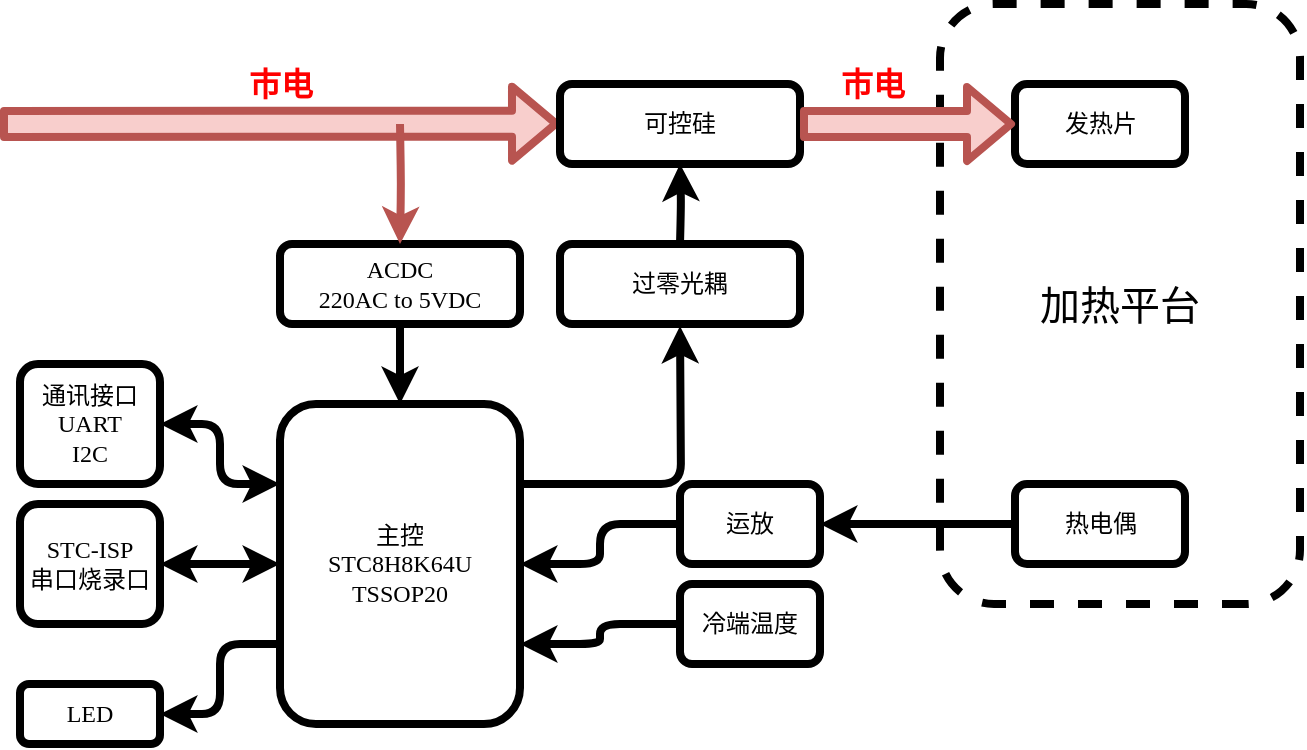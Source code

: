 <mxfile scale="1" border="8">
    <diagram id="V-aH-dHEjZ8n08KZbWzu" name="第 1 页">
        <mxGraphModel dx="1570" dy="2116" grid="1" gridSize="10" guides="1" tooltips="1" connect="1" arrows="1" fold="1" page="1" pageScale="1" pageWidth="827" pageHeight="583" background="#ffffff" math="0" shadow="0">
            <root>
                <mxCell id="0"/>
                <mxCell id="1" parent="0"/>
                <mxCell id="18" value="加热平台" style="rounded=1;whiteSpace=wrap;dashed=1;fillColor=none;strokeWidth=4;direction=west;fontFamily=微软雅黑;fontStyle=0;labelBorderColor=none;fontColor=default;html=1;fontSize=20;" parent="1" vertex="1">
                    <mxGeometry x="590" y="-490" width="180" height="300" as="geometry"/>
                </mxCell>
                <mxCell id="0vWVwpRD0ktxSwc0A-8D-1" value="主控&lt;br&gt;STC8H8K64U&lt;br&gt;TSSOP20" style="rounded=1;whiteSpace=wrap;glass=0;shadow=0;fillStyle=solid;labelBorderColor=none;fontStyle=0;strokeWidth=4;fontFamily=微软雅黑;fontColor=default;html=1;" parent="1" vertex="1">
                    <mxGeometry x="260" y="-290" width="120" height="160" as="geometry"/>
                </mxCell>
                <mxCell id="0vWVwpRD0ktxSwc0A-8D-5" value="" style="edgeStyle=orthogonalEdgeStyle;rounded=1;orthogonalLoop=1;jettySize=auto;exitX=0.5;exitY=1;exitDx=0;exitDy=0;entryX=0.5;entryY=0;entryDx=0;entryDy=0;labelBorderColor=none;fontColor=default;fontStyle=0;shadow=0;strokeWidth=4;fontFamily=微软雅黑;html=1;" parent="1" source="0vWVwpRD0ktxSwc0A-8D-4" target="0vWVwpRD0ktxSwc0A-8D-1" edge="1">
                    <mxGeometry relative="1" as="geometry"/>
                </mxCell>
                <mxCell id="0vWVwpRD0ktxSwc0A-8D-4" value="ACDC&lt;br&gt;220AC to 5VDC" style="rounded=1;whiteSpace=wrap;glass=0;shadow=0;labelBorderColor=none;fontStyle=0;strokeWidth=4;fontFamily=微软雅黑;fontColor=default;html=1;" parent="1" vertex="1">
                    <mxGeometry x="260" y="-370" width="120" height="40" as="geometry"/>
                </mxCell>
                <mxCell id="0vWVwpRD0ktxSwc0A-8D-7" value="市电" style="shape=flexArrow;endArrow=block;fontColor=#FF0000;labelBackgroundColor=none;labelBorderColor=none;fontStyle=1;shadow=0;strokeWidth=4;fontFamily=微软雅黑;html=1;fillColor=#f8cecc;strokeColor=#b85450;fontSize=16;rounded=1;endFill=0;" parent="1" edge="1">
                    <mxGeometry y="20" width="50" height="50" relative="1" as="geometry">
                        <mxPoint x="120" y="-430" as="sourcePoint"/>
                        <mxPoint x="400" y="-430.2" as="targetPoint"/>
                        <mxPoint as="offset"/>
                    </mxGeometry>
                </mxCell>
                <mxCell id="0vWVwpRD0ktxSwc0A-8D-8" value="" style="endArrow=classic;entryX=0.5;entryY=0;entryDx=0;entryDy=0;labelBorderColor=none;fontColor=default;fontStyle=0;shadow=0;strokeWidth=4;fontFamily=微软雅黑;html=1;fillColor=#f8cecc;strokeColor=#b85450;rounded=1;edgeStyle=orthogonalEdgeStyle;" parent="1" target="0vWVwpRD0ktxSwc0A-8D-4" edge="1">
                    <mxGeometry width="50" height="50" relative="1" as="geometry">
                        <mxPoint x="320" y="-430" as="sourcePoint"/>
                        <mxPoint x="330" y="-380" as="targetPoint"/>
                    </mxGeometry>
                </mxCell>
                <mxCell id="0vWVwpRD0ktxSwc0A-8D-9" value="可控硅" style="rounded=1;whiteSpace=wrap;glass=0;shadow=0;labelBorderColor=none;fontStyle=0;strokeWidth=4;fontFamily=微软雅黑;fontColor=default;html=1;" parent="1" vertex="1">
                    <mxGeometry x="400" y="-450" width="120" height="40" as="geometry"/>
                </mxCell>
                <mxCell id="0vWVwpRD0ktxSwc0A-8D-10" value="发热片" style="rounded=1;whiteSpace=wrap;glass=0;shadow=0;labelBorderColor=none;fontStyle=0;strokeWidth=4;fontFamily=微软雅黑;fontColor=default;html=1;" parent="1" vertex="1">
                    <mxGeometry x="627.5" y="-450" width="85" height="40" as="geometry"/>
                </mxCell>
                <mxCell id="0vWVwpRD0ktxSwc0A-8D-11" value="市电" style="shape=flexArrow;endArrow=classic;entryX=0;entryY=0.5;entryDx=0;entryDy=0;labelBorderColor=none;fontColor=#FF0000;fontStyle=1;shadow=0;strokeWidth=4;fontFamily=微软雅黑;html=1;labelBackgroundColor=none;fillColor=#f8cecc;strokeColor=#b85450;fontSize=16;rounded=1;exitX=1;exitY=0.5;exitDx=0;exitDy=0;edgeStyle=orthogonalEdgeStyle;" parent="1" source="0vWVwpRD0ktxSwc0A-8D-9" target="0vWVwpRD0ktxSwc0A-8D-10" edge="1">
                    <mxGeometry x="-0.333" y="20" width="50" height="50" relative="1" as="geometry">
                        <mxPoint x="540" y="-430" as="sourcePoint"/>
                        <mxPoint x="600" y="-340" as="targetPoint"/>
                        <mxPoint as="offset"/>
                    </mxGeometry>
                </mxCell>
                <mxCell id="27" style="html=1;exitX=0;exitY=0.5;exitDx=0;exitDy=0;entryX=1;entryY=0.5;entryDx=0;entryDy=0;strokeWidth=4;edgeStyle=orthogonalEdgeStyle;rounded=1;" parent="1" source="0vWVwpRD0ktxSwc0A-8D-12" target="0vWVwpRD0ktxSwc0A-8D-13" edge="1">
                    <mxGeometry relative="1" as="geometry"/>
                </mxCell>
                <mxCell id="0vWVwpRD0ktxSwc0A-8D-12" value="热电偶" style="rounded=1;whiteSpace=wrap;glass=0;shadow=0;labelBorderColor=none;fontStyle=0;strokeWidth=4;fontFamily=微软雅黑;fontColor=default;html=1;" parent="1" vertex="1">
                    <mxGeometry x="627.5" y="-250" width="85" height="40" as="geometry"/>
                </mxCell>
                <mxCell id="0vWVwpRD0ktxSwc0A-8D-13" value="运放" style="rounded=1;whiteSpace=wrap;glass=0;shadow=0;labelBorderColor=none;fontStyle=0;strokeWidth=4;fontFamily=微软雅黑;fontColor=default;html=1;" parent="1" vertex="1">
                    <mxGeometry x="460" y="-250" width="70" height="40" as="geometry"/>
                </mxCell>
                <mxCell id="4" value="" style="edgeStyle=orthogonalEdgeStyle;exitX=0.5;exitY=0;exitDx=0;exitDy=0;entryX=0.5;entryY=1;entryDx=0;entryDy=0;labelBorderColor=none;fontColor=default;fontStyle=0;shadow=0;strokeWidth=4;fontFamily=微软雅黑;html=1;rounded=1;" parent="1" target="0vWVwpRD0ktxSwc0A-8D-9" edge="1">
                    <mxGeometry relative="1" as="geometry">
                        <mxPoint x="460.0" y="-370" as="sourcePoint"/>
                    </mxGeometry>
                </mxCell>
                <mxCell id="10" value="过零光耦" style="rounded=1;whiteSpace=wrap;glass=0;shadow=0;labelBorderColor=none;fontStyle=0;strokeWidth=4;fontFamily=微软雅黑;fontColor=default;html=1;" parent="1" vertex="1">
                    <mxGeometry x="400" y="-370" width="120" height="40" as="geometry"/>
                </mxCell>
                <mxCell id="13" value="" style="endArrow=classic;labelBorderColor=none;fontColor=default;fontStyle=0;shadow=0;strokeWidth=4;fontFamily=微软雅黑;html=1;rounded=1;edgeStyle=orthogonalEdgeStyle;exitX=1;exitY=0.25;exitDx=0;exitDy=0;" parent="1" source="0vWVwpRD0ktxSwc0A-8D-1" edge="1">
                    <mxGeometry width="50" height="50" relative="1" as="geometry">
                        <mxPoint x="460" y="-260" as="sourcePoint"/>
                        <mxPoint x="460" y="-329" as="targetPoint"/>
                    </mxGeometry>
                </mxCell>
                <mxCell id="17" value="" style="endArrow=classic;entryX=1;entryY=0.5;entryDx=0;entryDy=0;labelBorderColor=none;fontColor=default;fontStyle=0;shadow=0;strokeWidth=4;fontFamily=微软雅黑;html=1;rounded=1;edgeStyle=orthogonalEdgeStyle;exitX=0;exitY=0.5;exitDx=0;exitDy=0;" parent="1" source="0vWVwpRD0ktxSwc0A-8D-13" target="0vWVwpRD0ktxSwc0A-8D-1" edge="1">
                    <mxGeometry width="50" height="50" relative="1" as="geometry">
                        <mxPoint x="320" y="-190" as="sourcePoint"/>
                        <mxPoint x="400" y="-240" as="targetPoint"/>
                    </mxGeometry>
                </mxCell>
                <mxCell id="19" value="通讯接口&lt;br&gt;UART&lt;br&gt;I2C" style="whiteSpace=wrap;html=1;fontFamily=微软雅黑;rounded=1;glass=0;shadow=0;fillStyle=solid;labelBorderColor=none;fontStyle=0;strokeWidth=4;" parent="1" vertex="1">
                    <mxGeometry x="130" y="-310" width="70" height="60" as="geometry"/>
                </mxCell>
                <mxCell id="22" value="" style="endArrow=classic;startArrow=classic;html=1;rounded=1;strokeWidth=4;exitX=1;exitY=0.5;exitDx=0;exitDy=0;entryX=0;entryY=0.25;entryDx=0;entryDy=0;edgeStyle=orthogonalEdgeStyle;" parent="1" source="19" target="0vWVwpRD0ktxSwc0A-8D-1" edge="1">
                    <mxGeometry width="50" height="50" relative="1" as="geometry">
                        <mxPoint x="300" y="-290" as="sourcePoint"/>
                        <mxPoint x="350" y="-340" as="targetPoint"/>
                    </mxGeometry>
                </mxCell>
                <mxCell id="24" style="edgeStyle=orthogonalEdgeStyle;html=1;exitX=0;exitY=0.5;exitDx=0;exitDy=0;entryX=1;entryY=0.75;entryDx=0;entryDy=0;strokeWidth=4;rounded=1;" parent="1" source="23" target="0vWVwpRD0ktxSwc0A-8D-1" edge="1">
                    <mxGeometry relative="1" as="geometry"/>
                </mxCell>
                <mxCell id="23" value="冷端温度" style="rounded=1;whiteSpace=wrap;glass=0;shadow=0;labelBorderColor=none;fontStyle=0;strokeWidth=4;fontFamily=微软雅黑;fontColor=default;html=1;" parent="1" vertex="1">
                    <mxGeometry x="460" y="-200" width="70" height="40" as="geometry"/>
                </mxCell>
                <mxCell id="26" style="edgeStyle=orthogonalEdgeStyle;html=1;entryX=0;entryY=0.75;entryDx=0;entryDy=0;strokeWidth=4;startArrow=classic;startFill=1;endArrow=none;endFill=0;rounded=1;" parent="1" source="25" target="0vWVwpRD0ktxSwc0A-8D-1" edge="1">
                    <mxGeometry relative="1" as="geometry"/>
                </mxCell>
                <mxCell id="25" value="LED" style="whiteSpace=wrap;html=1;fontFamily=微软雅黑;rounded=1;glass=0;shadow=0;fillStyle=solid;labelBorderColor=none;fontStyle=0;strokeWidth=4;" parent="1" vertex="1">
                    <mxGeometry x="130" y="-150" width="70" height="30" as="geometry"/>
                </mxCell>
                <mxCell id="30" style="edgeStyle=orthogonalEdgeStyle;html=1;exitX=1;exitY=0.5;exitDx=0;exitDy=0;entryX=0;entryY=0.5;entryDx=0;entryDy=0;strokeWidth=4;startArrow=classic;startFill=1;" edge="1" parent="1" source="29" target="0vWVwpRD0ktxSwc0A-8D-1">
                    <mxGeometry relative="1" as="geometry"/>
                </mxCell>
                <mxCell id="29" value="STC-ISP&lt;br&gt;串口烧录口" style="whiteSpace=wrap;html=1;fontFamily=微软雅黑;rounded=1;glass=0;shadow=0;fillStyle=solid;labelBorderColor=none;fontStyle=0;strokeWidth=4;" vertex="1" parent="1">
                    <mxGeometry x="130" y="-240" width="70" height="60" as="geometry"/>
                </mxCell>
            </root>
        </mxGraphModel>
    </diagram>
</mxfile>